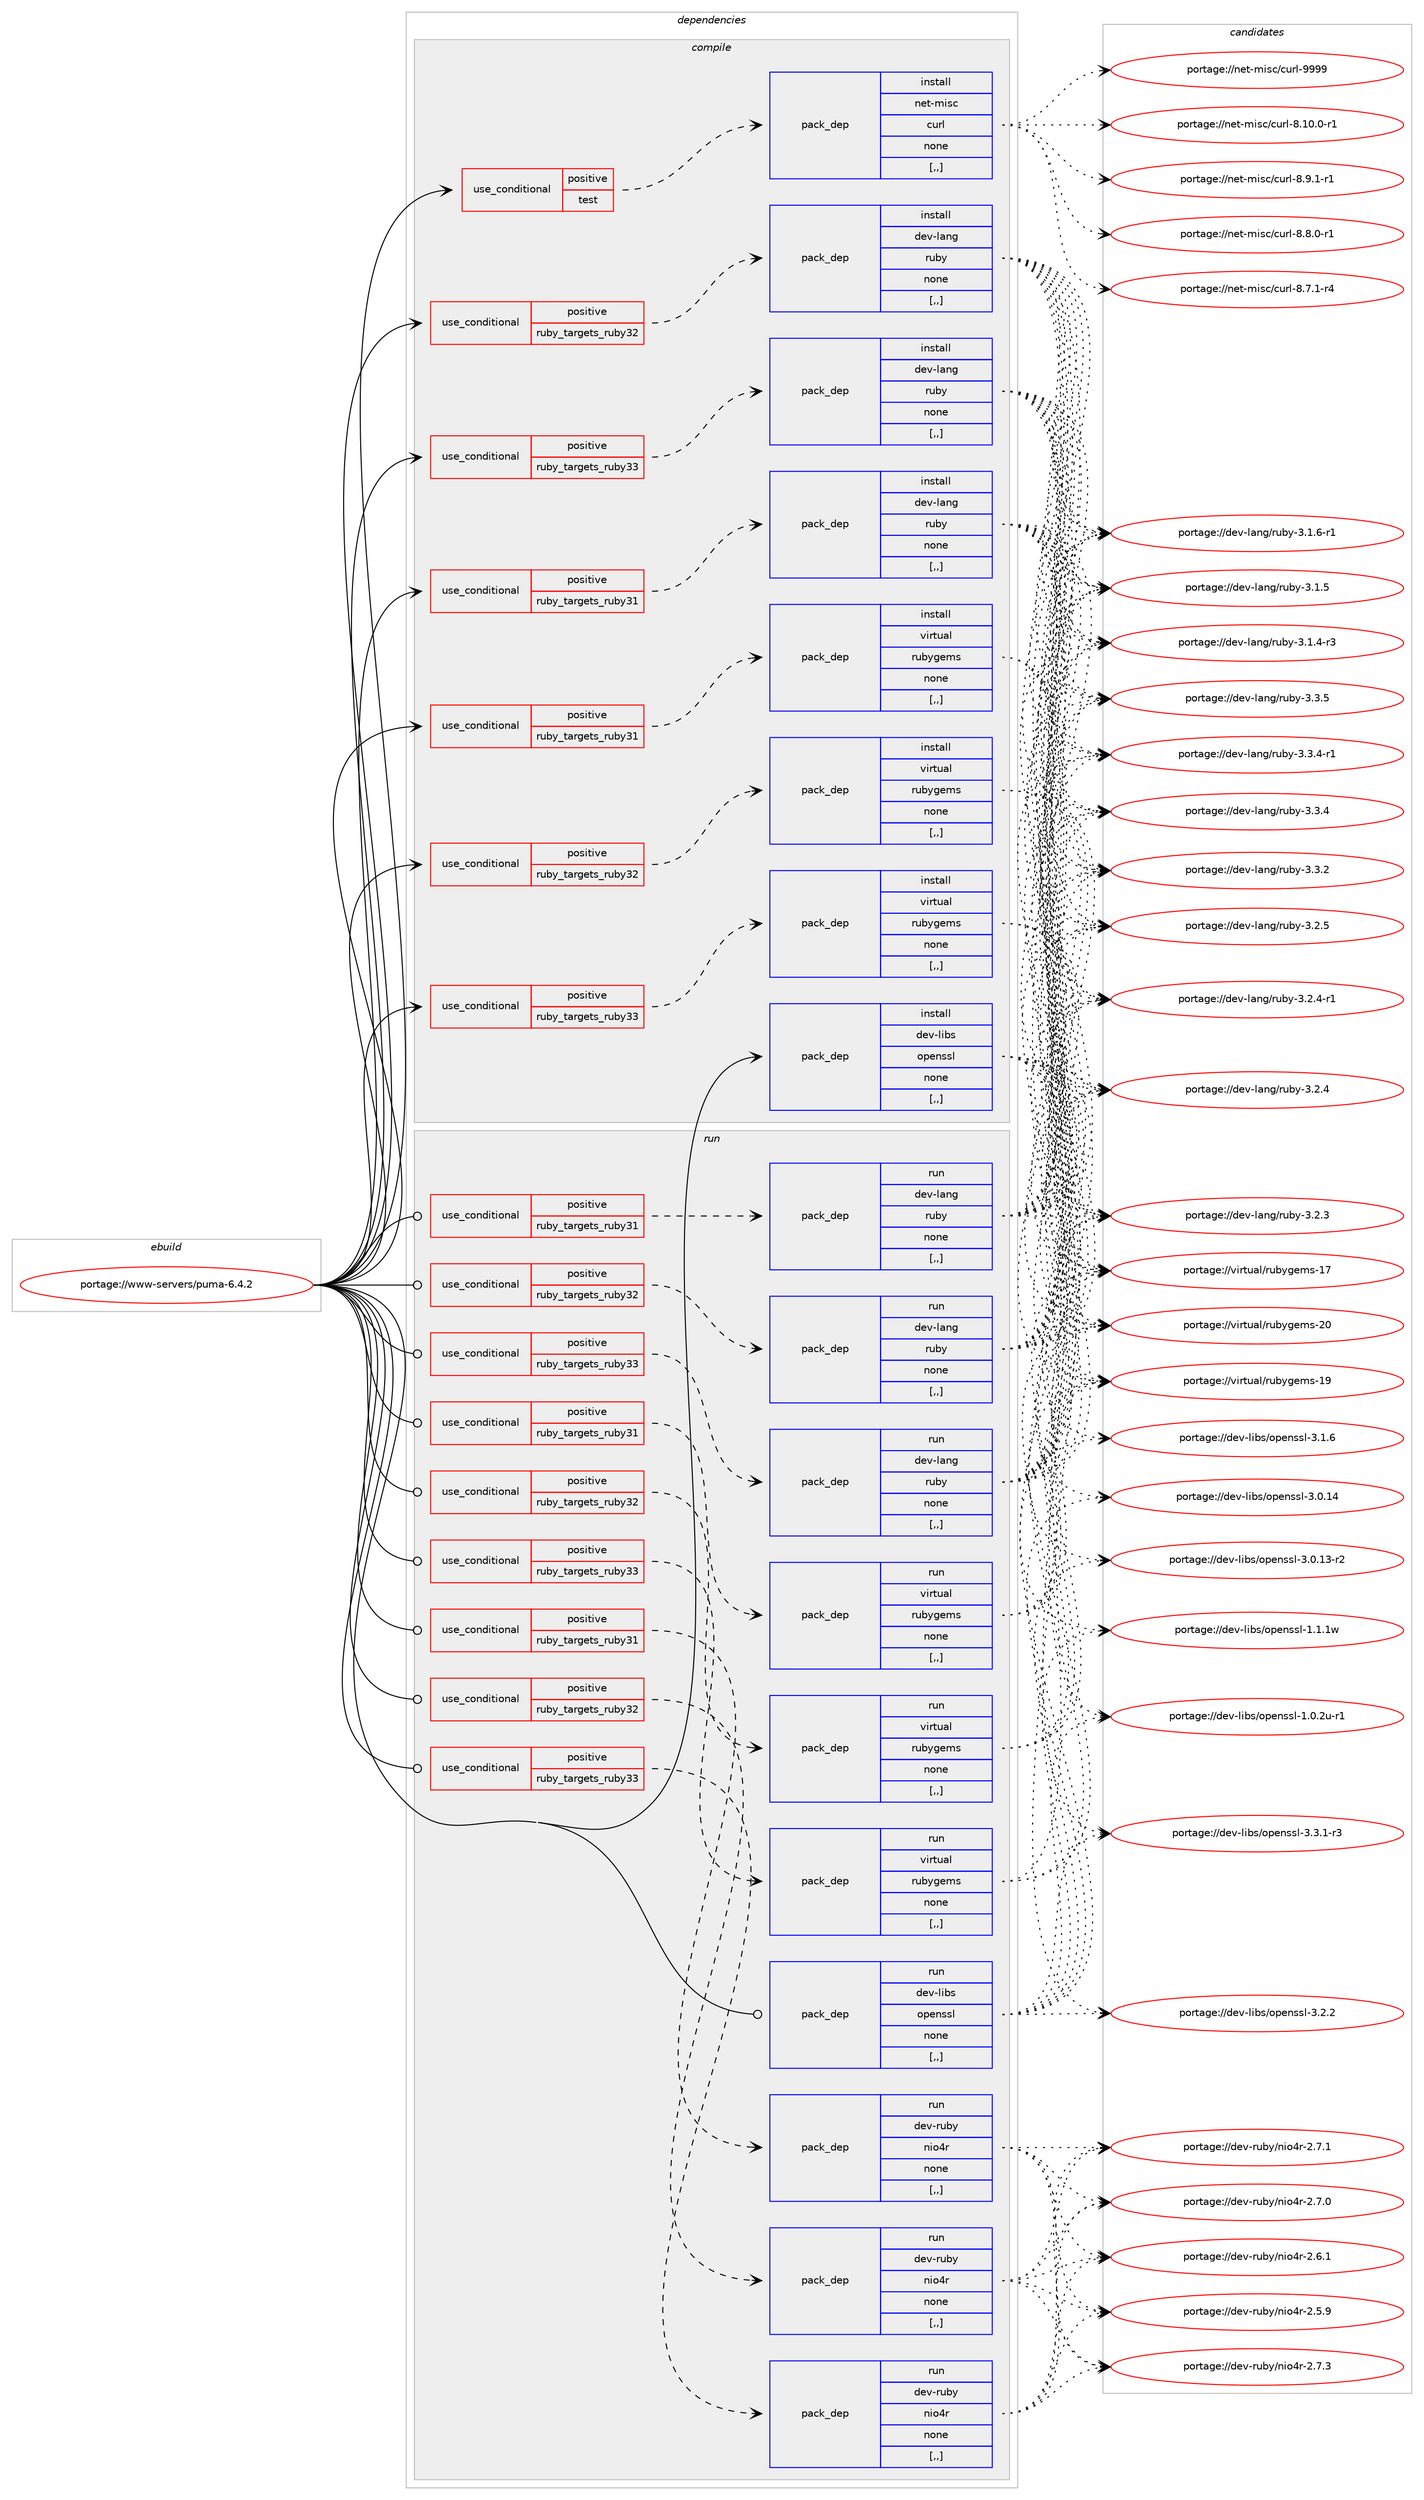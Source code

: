 digraph prolog {

# *************
# Graph options
# *************

newrank=true;
concentrate=true;
compound=true;
graph [rankdir=LR,fontname=Helvetica,fontsize=10,ranksep=1.5];#, ranksep=2.5, nodesep=0.2];
edge  [arrowhead=vee];
node  [fontname=Helvetica,fontsize=10];

# **********
# The ebuild
# **********

subgraph cluster_leftcol {
color=gray;
label=<<i>ebuild</i>>;
id [label="portage://www-servers/puma-6.4.2", color=red, width=4, href="../www-servers/puma-6.4.2.svg"];
}

# ****************
# The dependencies
# ****************

subgraph cluster_midcol {
color=gray;
label=<<i>dependencies</i>>;
subgraph cluster_compile {
fillcolor="#eeeeee";
style=filled;
label=<<i>compile</i>>;
subgraph cond255644 {
dependency966226 [label=<<TABLE BORDER="0" CELLBORDER="1" CELLSPACING="0" CELLPADDING="4"><TR><TD ROWSPAN="3" CELLPADDING="10">use_conditional</TD></TR><TR><TD>positive</TD></TR><TR><TD>ruby_targets_ruby31</TD></TR></TABLE>>, shape=none, color=red];
subgraph pack703463 {
dependency966227 [label=<<TABLE BORDER="0" CELLBORDER="1" CELLSPACING="0" CELLPADDING="4" WIDTH="220"><TR><TD ROWSPAN="6" CELLPADDING="30">pack_dep</TD></TR><TR><TD WIDTH="110">install</TD></TR><TR><TD>dev-lang</TD></TR><TR><TD>ruby</TD></TR><TR><TD>none</TD></TR><TR><TD>[,,]</TD></TR></TABLE>>, shape=none, color=blue];
}
dependency966226:e -> dependency966227:w [weight=20,style="dashed",arrowhead="vee"];
}
id:e -> dependency966226:w [weight=20,style="solid",arrowhead="vee"];
subgraph cond255645 {
dependency966228 [label=<<TABLE BORDER="0" CELLBORDER="1" CELLSPACING="0" CELLPADDING="4"><TR><TD ROWSPAN="3" CELLPADDING="10">use_conditional</TD></TR><TR><TD>positive</TD></TR><TR><TD>ruby_targets_ruby31</TD></TR></TABLE>>, shape=none, color=red];
subgraph pack703464 {
dependency966229 [label=<<TABLE BORDER="0" CELLBORDER="1" CELLSPACING="0" CELLPADDING="4" WIDTH="220"><TR><TD ROWSPAN="6" CELLPADDING="30">pack_dep</TD></TR><TR><TD WIDTH="110">install</TD></TR><TR><TD>virtual</TD></TR><TR><TD>rubygems</TD></TR><TR><TD>none</TD></TR><TR><TD>[,,]</TD></TR></TABLE>>, shape=none, color=blue];
}
dependency966228:e -> dependency966229:w [weight=20,style="dashed",arrowhead="vee"];
}
id:e -> dependency966228:w [weight=20,style="solid",arrowhead="vee"];
subgraph cond255646 {
dependency966230 [label=<<TABLE BORDER="0" CELLBORDER="1" CELLSPACING="0" CELLPADDING="4"><TR><TD ROWSPAN="3" CELLPADDING="10">use_conditional</TD></TR><TR><TD>positive</TD></TR><TR><TD>ruby_targets_ruby32</TD></TR></TABLE>>, shape=none, color=red];
subgraph pack703465 {
dependency966231 [label=<<TABLE BORDER="0" CELLBORDER="1" CELLSPACING="0" CELLPADDING="4" WIDTH="220"><TR><TD ROWSPAN="6" CELLPADDING="30">pack_dep</TD></TR><TR><TD WIDTH="110">install</TD></TR><TR><TD>dev-lang</TD></TR><TR><TD>ruby</TD></TR><TR><TD>none</TD></TR><TR><TD>[,,]</TD></TR></TABLE>>, shape=none, color=blue];
}
dependency966230:e -> dependency966231:w [weight=20,style="dashed",arrowhead="vee"];
}
id:e -> dependency966230:w [weight=20,style="solid",arrowhead="vee"];
subgraph cond255647 {
dependency966232 [label=<<TABLE BORDER="0" CELLBORDER="1" CELLSPACING="0" CELLPADDING="4"><TR><TD ROWSPAN="3" CELLPADDING="10">use_conditional</TD></TR><TR><TD>positive</TD></TR><TR><TD>ruby_targets_ruby32</TD></TR></TABLE>>, shape=none, color=red];
subgraph pack703466 {
dependency966233 [label=<<TABLE BORDER="0" CELLBORDER="1" CELLSPACING="0" CELLPADDING="4" WIDTH="220"><TR><TD ROWSPAN="6" CELLPADDING="30">pack_dep</TD></TR><TR><TD WIDTH="110">install</TD></TR><TR><TD>virtual</TD></TR><TR><TD>rubygems</TD></TR><TR><TD>none</TD></TR><TR><TD>[,,]</TD></TR></TABLE>>, shape=none, color=blue];
}
dependency966232:e -> dependency966233:w [weight=20,style="dashed",arrowhead="vee"];
}
id:e -> dependency966232:w [weight=20,style="solid",arrowhead="vee"];
subgraph cond255648 {
dependency966234 [label=<<TABLE BORDER="0" CELLBORDER="1" CELLSPACING="0" CELLPADDING="4"><TR><TD ROWSPAN="3" CELLPADDING="10">use_conditional</TD></TR><TR><TD>positive</TD></TR><TR><TD>ruby_targets_ruby33</TD></TR></TABLE>>, shape=none, color=red];
subgraph pack703467 {
dependency966235 [label=<<TABLE BORDER="0" CELLBORDER="1" CELLSPACING="0" CELLPADDING="4" WIDTH="220"><TR><TD ROWSPAN="6" CELLPADDING="30">pack_dep</TD></TR><TR><TD WIDTH="110">install</TD></TR><TR><TD>dev-lang</TD></TR><TR><TD>ruby</TD></TR><TR><TD>none</TD></TR><TR><TD>[,,]</TD></TR></TABLE>>, shape=none, color=blue];
}
dependency966234:e -> dependency966235:w [weight=20,style="dashed",arrowhead="vee"];
}
id:e -> dependency966234:w [weight=20,style="solid",arrowhead="vee"];
subgraph cond255649 {
dependency966236 [label=<<TABLE BORDER="0" CELLBORDER="1" CELLSPACING="0" CELLPADDING="4"><TR><TD ROWSPAN="3" CELLPADDING="10">use_conditional</TD></TR><TR><TD>positive</TD></TR><TR><TD>ruby_targets_ruby33</TD></TR></TABLE>>, shape=none, color=red];
subgraph pack703468 {
dependency966237 [label=<<TABLE BORDER="0" CELLBORDER="1" CELLSPACING="0" CELLPADDING="4" WIDTH="220"><TR><TD ROWSPAN="6" CELLPADDING="30">pack_dep</TD></TR><TR><TD WIDTH="110">install</TD></TR><TR><TD>virtual</TD></TR><TR><TD>rubygems</TD></TR><TR><TD>none</TD></TR><TR><TD>[,,]</TD></TR></TABLE>>, shape=none, color=blue];
}
dependency966236:e -> dependency966237:w [weight=20,style="dashed",arrowhead="vee"];
}
id:e -> dependency966236:w [weight=20,style="solid",arrowhead="vee"];
subgraph cond255650 {
dependency966238 [label=<<TABLE BORDER="0" CELLBORDER="1" CELLSPACING="0" CELLPADDING="4"><TR><TD ROWSPAN="3" CELLPADDING="10">use_conditional</TD></TR><TR><TD>positive</TD></TR><TR><TD>test</TD></TR></TABLE>>, shape=none, color=red];
subgraph pack703469 {
dependency966239 [label=<<TABLE BORDER="0" CELLBORDER="1" CELLSPACING="0" CELLPADDING="4" WIDTH="220"><TR><TD ROWSPAN="6" CELLPADDING="30">pack_dep</TD></TR><TR><TD WIDTH="110">install</TD></TR><TR><TD>net-misc</TD></TR><TR><TD>curl</TD></TR><TR><TD>none</TD></TR><TR><TD>[,,]</TD></TR></TABLE>>, shape=none, color=blue];
}
dependency966238:e -> dependency966239:w [weight=20,style="dashed",arrowhead="vee"];
}
id:e -> dependency966238:w [weight=20,style="solid",arrowhead="vee"];
subgraph pack703470 {
dependency966240 [label=<<TABLE BORDER="0" CELLBORDER="1" CELLSPACING="0" CELLPADDING="4" WIDTH="220"><TR><TD ROWSPAN="6" CELLPADDING="30">pack_dep</TD></TR><TR><TD WIDTH="110">install</TD></TR><TR><TD>dev-libs</TD></TR><TR><TD>openssl</TD></TR><TR><TD>none</TD></TR><TR><TD>[,,]</TD></TR></TABLE>>, shape=none, color=blue];
}
id:e -> dependency966240:w [weight=20,style="solid",arrowhead="vee"];
}
subgraph cluster_compileandrun {
fillcolor="#eeeeee";
style=filled;
label=<<i>compile and run</i>>;
}
subgraph cluster_run {
fillcolor="#eeeeee";
style=filled;
label=<<i>run</i>>;
subgraph cond255651 {
dependency966241 [label=<<TABLE BORDER="0" CELLBORDER="1" CELLSPACING="0" CELLPADDING="4"><TR><TD ROWSPAN="3" CELLPADDING="10">use_conditional</TD></TR><TR><TD>positive</TD></TR><TR><TD>ruby_targets_ruby31</TD></TR></TABLE>>, shape=none, color=red];
subgraph pack703471 {
dependency966242 [label=<<TABLE BORDER="0" CELLBORDER="1" CELLSPACING="0" CELLPADDING="4" WIDTH="220"><TR><TD ROWSPAN="6" CELLPADDING="30">pack_dep</TD></TR><TR><TD WIDTH="110">run</TD></TR><TR><TD>dev-lang</TD></TR><TR><TD>ruby</TD></TR><TR><TD>none</TD></TR><TR><TD>[,,]</TD></TR></TABLE>>, shape=none, color=blue];
}
dependency966241:e -> dependency966242:w [weight=20,style="dashed",arrowhead="vee"];
}
id:e -> dependency966241:w [weight=20,style="solid",arrowhead="odot"];
subgraph cond255652 {
dependency966243 [label=<<TABLE BORDER="0" CELLBORDER="1" CELLSPACING="0" CELLPADDING="4"><TR><TD ROWSPAN="3" CELLPADDING="10">use_conditional</TD></TR><TR><TD>positive</TD></TR><TR><TD>ruby_targets_ruby31</TD></TR></TABLE>>, shape=none, color=red];
subgraph pack703472 {
dependency966244 [label=<<TABLE BORDER="0" CELLBORDER="1" CELLSPACING="0" CELLPADDING="4" WIDTH="220"><TR><TD ROWSPAN="6" CELLPADDING="30">pack_dep</TD></TR><TR><TD WIDTH="110">run</TD></TR><TR><TD>dev-ruby</TD></TR><TR><TD>nio4r</TD></TR><TR><TD>none</TD></TR><TR><TD>[,,]</TD></TR></TABLE>>, shape=none, color=blue];
}
dependency966243:e -> dependency966244:w [weight=20,style="dashed",arrowhead="vee"];
}
id:e -> dependency966243:w [weight=20,style="solid",arrowhead="odot"];
subgraph cond255653 {
dependency966245 [label=<<TABLE BORDER="0" CELLBORDER="1" CELLSPACING="0" CELLPADDING="4"><TR><TD ROWSPAN="3" CELLPADDING="10">use_conditional</TD></TR><TR><TD>positive</TD></TR><TR><TD>ruby_targets_ruby31</TD></TR></TABLE>>, shape=none, color=red];
subgraph pack703473 {
dependency966246 [label=<<TABLE BORDER="0" CELLBORDER="1" CELLSPACING="0" CELLPADDING="4" WIDTH="220"><TR><TD ROWSPAN="6" CELLPADDING="30">pack_dep</TD></TR><TR><TD WIDTH="110">run</TD></TR><TR><TD>virtual</TD></TR><TR><TD>rubygems</TD></TR><TR><TD>none</TD></TR><TR><TD>[,,]</TD></TR></TABLE>>, shape=none, color=blue];
}
dependency966245:e -> dependency966246:w [weight=20,style="dashed",arrowhead="vee"];
}
id:e -> dependency966245:w [weight=20,style="solid",arrowhead="odot"];
subgraph cond255654 {
dependency966247 [label=<<TABLE BORDER="0" CELLBORDER="1" CELLSPACING="0" CELLPADDING="4"><TR><TD ROWSPAN="3" CELLPADDING="10">use_conditional</TD></TR><TR><TD>positive</TD></TR><TR><TD>ruby_targets_ruby32</TD></TR></TABLE>>, shape=none, color=red];
subgraph pack703474 {
dependency966248 [label=<<TABLE BORDER="0" CELLBORDER="1" CELLSPACING="0" CELLPADDING="4" WIDTH="220"><TR><TD ROWSPAN="6" CELLPADDING="30">pack_dep</TD></TR><TR><TD WIDTH="110">run</TD></TR><TR><TD>dev-lang</TD></TR><TR><TD>ruby</TD></TR><TR><TD>none</TD></TR><TR><TD>[,,]</TD></TR></TABLE>>, shape=none, color=blue];
}
dependency966247:e -> dependency966248:w [weight=20,style="dashed",arrowhead="vee"];
}
id:e -> dependency966247:w [weight=20,style="solid",arrowhead="odot"];
subgraph cond255655 {
dependency966249 [label=<<TABLE BORDER="0" CELLBORDER="1" CELLSPACING="0" CELLPADDING="4"><TR><TD ROWSPAN="3" CELLPADDING="10">use_conditional</TD></TR><TR><TD>positive</TD></TR><TR><TD>ruby_targets_ruby32</TD></TR></TABLE>>, shape=none, color=red];
subgraph pack703475 {
dependency966250 [label=<<TABLE BORDER="0" CELLBORDER="1" CELLSPACING="0" CELLPADDING="4" WIDTH="220"><TR><TD ROWSPAN="6" CELLPADDING="30">pack_dep</TD></TR><TR><TD WIDTH="110">run</TD></TR><TR><TD>dev-ruby</TD></TR><TR><TD>nio4r</TD></TR><TR><TD>none</TD></TR><TR><TD>[,,]</TD></TR></TABLE>>, shape=none, color=blue];
}
dependency966249:e -> dependency966250:w [weight=20,style="dashed",arrowhead="vee"];
}
id:e -> dependency966249:w [weight=20,style="solid",arrowhead="odot"];
subgraph cond255656 {
dependency966251 [label=<<TABLE BORDER="0" CELLBORDER="1" CELLSPACING="0" CELLPADDING="4"><TR><TD ROWSPAN="3" CELLPADDING="10">use_conditional</TD></TR><TR><TD>positive</TD></TR><TR><TD>ruby_targets_ruby32</TD></TR></TABLE>>, shape=none, color=red];
subgraph pack703476 {
dependency966252 [label=<<TABLE BORDER="0" CELLBORDER="1" CELLSPACING="0" CELLPADDING="4" WIDTH="220"><TR><TD ROWSPAN="6" CELLPADDING="30">pack_dep</TD></TR><TR><TD WIDTH="110">run</TD></TR><TR><TD>virtual</TD></TR><TR><TD>rubygems</TD></TR><TR><TD>none</TD></TR><TR><TD>[,,]</TD></TR></TABLE>>, shape=none, color=blue];
}
dependency966251:e -> dependency966252:w [weight=20,style="dashed",arrowhead="vee"];
}
id:e -> dependency966251:w [weight=20,style="solid",arrowhead="odot"];
subgraph cond255657 {
dependency966253 [label=<<TABLE BORDER="0" CELLBORDER="1" CELLSPACING="0" CELLPADDING="4"><TR><TD ROWSPAN="3" CELLPADDING="10">use_conditional</TD></TR><TR><TD>positive</TD></TR><TR><TD>ruby_targets_ruby33</TD></TR></TABLE>>, shape=none, color=red];
subgraph pack703477 {
dependency966254 [label=<<TABLE BORDER="0" CELLBORDER="1" CELLSPACING="0" CELLPADDING="4" WIDTH="220"><TR><TD ROWSPAN="6" CELLPADDING="30">pack_dep</TD></TR><TR><TD WIDTH="110">run</TD></TR><TR><TD>dev-lang</TD></TR><TR><TD>ruby</TD></TR><TR><TD>none</TD></TR><TR><TD>[,,]</TD></TR></TABLE>>, shape=none, color=blue];
}
dependency966253:e -> dependency966254:w [weight=20,style="dashed",arrowhead="vee"];
}
id:e -> dependency966253:w [weight=20,style="solid",arrowhead="odot"];
subgraph cond255658 {
dependency966255 [label=<<TABLE BORDER="0" CELLBORDER="1" CELLSPACING="0" CELLPADDING="4"><TR><TD ROWSPAN="3" CELLPADDING="10">use_conditional</TD></TR><TR><TD>positive</TD></TR><TR><TD>ruby_targets_ruby33</TD></TR></TABLE>>, shape=none, color=red];
subgraph pack703478 {
dependency966256 [label=<<TABLE BORDER="0" CELLBORDER="1" CELLSPACING="0" CELLPADDING="4" WIDTH="220"><TR><TD ROWSPAN="6" CELLPADDING="30">pack_dep</TD></TR><TR><TD WIDTH="110">run</TD></TR><TR><TD>dev-ruby</TD></TR><TR><TD>nio4r</TD></TR><TR><TD>none</TD></TR><TR><TD>[,,]</TD></TR></TABLE>>, shape=none, color=blue];
}
dependency966255:e -> dependency966256:w [weight=20,style="dashed",arrowhead="vee"];
}
id:e -> dependency966255:w [weight=20,style="solid",arrowhead="odot"];
subgraph cond255659 {
dependency966257 [label=<<TABLE BORDER="0" CELLBORDER="1" CELLSPACING="0" CELLPADDING="4"><TR><TD ROWSPAN="3" CELLPADDING="10">use_conditional</TD></TR><TR><TD>positive</TD></TR><TR><TD>ruby_targets_ruby33</TD></TR></TABLE>>, shape=none, color=red];
subgraph pack703479 {
dependency966258 [label=<<TABLE BORDER="0" CELLBORDER="1" CELLSPACING="0" CELLPADDING="4" WIDTH="220"><TR><TD ROWSPAN="6" CELLPADDING="30">pack_dep</TD></TR><TR><TD WIDTH="110">run</TD></TR><TR><TD>virtual</TD></TR><TR><TD>rubygems</TD></TR><TR><TD>none</TD></TR><TR><TD>[,,]</TD></TR></TABLE>>, shape=none, color=blue];
}
dependency966257:e -> dependency966258:w [weight=20,style="dashed",arrowhead="vee"];
}
id:e -> dependency966257:w [weight=20,style="solid",arrowhead="odot"];
subgraph pack703480 {
dependency966259 [label=<<TABLE BORDER="0" CELLBORDER="1" CELLSPACING="0" CELLPADDING="4" WIDTH="220"><TR><TD ROWSPAN="6" CELLPADDING="30">pack_dep</TD></TR><TR><TD WIDTH="110">run</TD></TR><TR><TD>dev-libs</TD></TR><TR><TD>openssl</TD></TR><TR><TD>none</TD></TR><TR><TD>[,,]</TD></TR></TABLE>>, shape=none, color=blue];
}
id:e -> dependency966259:w [weight=20,style="solid",arrowhead="odot"];
}
}

# **************
# The candidates
# **************

subgraph cluster_choices {
rank=same;
color=gray;
label=<<i>candidates</i>>;

subgraph choice703463 {
color=black;
nodesep=1;
choice10010111845108971101034711411798121455146514653 [label="portage://dev-lang/ruby-3.3.5", color=red, width=4,href="../dev-lang/ruby-3.3.5.svg"];
choice100101118451089711010347114117981214551465146524511449 [label="portage://dev-lang/ruby-3.3.4-r1", color=red, width=4,href="../dev-lang/ruby-3.3.4-r1.svg"];
choice10010111845108971101034711411798121455146514652 [label="portage://dev-lang/ruby-3.3.4", color=red, width=4,href="../dev-lang/ruby-3.3.4.svg"];
choice10010111845108971101034711411798121455146514650 [label="portage://dev-lang/ruby-3.3.2", color=red, width=4,href="../dev-lang/ruby-3.3.2.svg"];
choice10010111845108971101034711411798121455146504653 [label="portage://dev-lang/ruby-3.2.5", color=red, width=4,href="../dev-lang/ruby-3.2.5.svg"];
choice100101118451089711010347114117981214551465046524511449 [label="portage://dev-lang/ruby-3.2.4-r1", color=red, width=4,href="../dev-lang/ruby-3.2.4-r1.svg"];
choice10010111845108971101034711411798121455146504652 [label="portage://dev-lang/ruby-3.2.4", color=red, width=4,href="../dev-lang/ruby-3.2.4.svg"];
choice10010111845108971101034711411798121455146504651 [label="portage://dev-lang/ruby-3.2.3", color=red, width=4,href="../dev-lang/ruby-3.2.3.svg"];
choice100101118451089711010347114117981214551464946544511449 [label="portage://dev-lang/ruby-3.1.6-r1", color=red, width=4,href="../dev-lang/ruby-3.1.6-r1.svg"];
choice10010111845108971101034711411798121455146494653 [label="portage://dev-lang/ruby-3.1.5", color=red, width=4,href="../dev-lang/ruby-3.1.5.svg"];
choice100101118451089711010347114117981214551464946524511451 [label="portage://dev-lang/ruby-3.1.4-r3", color=red, width=4,href="../dev-lang/ruby-3.1.4-r3.svg"];
dependency966227:e -> choice10010111845108971101034711411798121455146514653:w [style=dotted,weight="100"];
dependency966227:e -> choice100101118451089711010347114117981214551465146524511449:w [style=dotted,weight="100"];
dependency966227:e -> choice10010111845108971101034711411798121455146514652:w [style=dotted,weight="100"];
dependency966227:e -> choice10010111845108971101034711411798121455146514650:w [style=dotted,weight="100"];
dependency966227:e -> choice10010111845108971101034711411798121455146504653:w [style=dotted,weight="100"];
dependency966227:e -> choice100101118451089711010347114117981214551465046524511449:w [style=dotted,weight="100"];
dependency966227:e -> choice10010111845108971101034711411798121455146504652:w [style=dotted,weight="100"];
dependency966227:e -> choice10010111845108971101034711411798121455146504651:w [style=dotted,weight="100"];
dependency966227:e -> choice100101118451089711010347114117981214551464946544511449:w [style=dotted,weight="100"];
dependency966227:e -> choice10010111845108971101034711411798121455146494653:w [style=dotted,weight="100"];
dependency966227:e -> choice100101118451089711010347114117981214551464946524511451:w [style=dotted,weight="100"];
}
subgraph choice703464 {
color=black;
nodesep=1;
choice118105114116117971084711411798121103101109115455048 [label="portage://virtual/rubygems-20", color=red, width=4,href="../virtual/rubygems-20.svg"];
choice118105114116117971084711411798121103101109115454957 [label="portage://virtual/rubygems-19", color=red, width=4,href="../virtual/rubygems-19.svg"];
choice118105114116117971084711411798121103101109115454955 [label="portage://virtual/rubygems-17", color=red, width=4,href="../virtual/rubygems-17.svg"];
dependency966229:e -> choice118105114116117971084711411798121103101109115455048:w [style=dotted,weight="100"];
dependency966229:e -> choice118105114116117971084711411798121103101109115454957:w [style=dotted,weight="100"];
dependency966229:e -> choice118105114116117971084711411798121103101109115454955:w [style=dotted,weight="100"];
}
subgraph choice703465 {
color=black;
nodesep=1;
choice10010111845108971101034711411798121455146514653 [label="portage://dev-lang/ruby-3.3.5", color=red, width=4,href="../dev-lang/ruby-3.3.5.svg"];
choice100101118451089711010347114117981214551465146524511449 [label="portage://dev-lang/ruby-3.3.4-r1", color=red, width=4,href="../dev-lang/ruby-3.3.4-r1.svg"];
choice10010111845108971101034711411798121455146514652 [label="portage://dev-lang/ruby-3.3.4", color=red, width=4,href="../dev-lang/ruby-3.3.4.svg"];
choice10010111845108971101034711411798121455146514650 [label="portage://dev-lang/ruby-3.3.2", color=red, width=4,href="../dev-lang/ruby-3.3.2.svg"];
choice10010111845108971101034711411798121455146504653 [label="portage://dev-lang/ruby-3.2.5", color=red, width=4,href="../dev-lang/ruby-3.2.5.svg"];
choice100101118451089711010347114117981214551465046524511449 [label="portage://dev-lang/ruby-3.2.4-r1", color=red, width=4,href="../dev-lang/ruby-3.2.4-r1.svg"];
choice10010111845108971101034711411798121455146504652 [label="portage://dev-lang/ruby-3.2.4", color=red, width=4,href="../dev-lang/ruby-3.2.4.svg"];
choice10010111845108971101034711411798121455146504651 [label="portage://dev-lang/ruby-3.2.3", color=red, width=4,href="../dev-lang/ruby-3.2.3.svg"];
choice100101118451089711010347114117981214551464946544511449 [label="portage://dev-lang/ruby-3.1.6-r1", color=red, width=4,href="../dev-lang/ruby-3.1.6-r1.svg"];
choice10010111845108971101034711411798121455146494653 [label="portage://dev-lang/ruby-3.1.5", color=red, width=4,href="../dev-lang/ruby-3.1.5.svg"];
choice100101118451089711010347114117981214551464946524511451 [label="portage://dev-lang/ruby-3.1.4-r3", color=red, width=4,href="../dev-lang/ruby-3.1.4-r3.svg"];
dependency966231:e -> choice10010111845108971101034711411798121455146514653:w [style=dotted,weight="100"];
dependency966231:e -> choice100101118451089711010347114117981214551465146524511449:w [style=dotted,weight="100"];
dependency966231:e -> choice10010111845108971101034711411798121455146514652:w [style=dotted,weight="100"];
dependency966231:e -> choice10010111845108971101034711411798121455146514650:w [style=dotted,weight="100"];
dependency966231:e -> choice10010111845108971101034711411798121455146504653:w [style=dotted,weight="100"];
dependency966231:e -> choice100101118451089711010347114117981214551465046524511449:w [style=dotted,weight="100"];
dependency966231:e -> choice10010111845108971101034711411798121455146504652:w [style=dotted,weight="100"];
dependency966231:e -> choice10010111845108971101034711411798121455146504651:w [style=dotted,weight="100"];
dependency966231:e -> choice100101118451089711010347114117981214551464946544511449:w [style=dotted,weight="100"];
dependency966231:e -> choice10010111845108971101034711411798121455146494653:w [style=dotted,weight="100"];
dependency966231:e -> choice100101118451089711010347114117981214551464946524511451:w [style=dotted,weight="100"];
}
subgraph choice703466 {
color=black;
nodesep=1;
choice118105114116117971084711411798121103101109115455048 [label="portage://virtual/rubygems-20", color=red, width=4,href="../virtual/rubygems-20.svg"];
choice118105114116117971084711411798121103101109115454957 [label="portage://virtual/rubygems-19", color=red, width=4,href="../virtual/rubygems-19.svg"];
choice118105114116117971084711411798121103101109115454955 [label="portage://virtual/rubygems-17", color=red, width=4,href="../virtual/rubygems-17.svg"];
dependency966233:e -> choice118105114116117971084711411798121103101109115455048:w [style=dotted,weight="100"];
dependency966233:e -> choice118105114116117971084711411798121103101109115454957:w [style=dotted,weight="100"];
dependency966233:e -> choice118105114116117971084711411798121103101109115454955:w [style=dotted,weight="100"];
}
subgraph choice703467 {
color=black;
nodesep=1;
choice10010111845108971101034711411798121455146514653 [label="portage://dev-lang/ruby-3.3.5", color=red, width=4,href="../dev-lang/ruby-3.3.5.svg"];
choice100101118451089711010347114117981214551465146524511449 [label="portage://dev-lang/ruby-3.3.4-r1", color=red, width=4,href="../dev-lang/ruby-3.3.4-r1.svg"];
choice10010111845108971101034711411798121455146514652 [label="portage://dev-lang/ruby-3.3.4", color=red, width=4,href="../dev-lang/ruby-3.3.4.svg"];
choice10010111845108971101034711411798121455146514650 [label="portage://dev-lang/ruby-3.3.2", color=red, width=4,href="../dev-lang/ruby-3.3.2.svg"];
choice10010111845108971101034711411798121455146504653 [label="portage://dev-lang/ruby-3.2.5", color=red, width=4,href="../dev-lang/ruby-3.2.5.svg"];
choice100101118451089711010347114117981214551465046524511449 [label="portage://dev-lang/ruby-3.2.4-r1", color=red, width=4,href="../dev-lang/ruby-3.2.4-r1.svg"];
choice10010111845108971101034711411798121455146504652 [label="portage://dev-lang/ruby-3.2.4", color=red, width=4,href="../dev-lang/ruby-3.2.4.svg"];
choice10010111845108971101034711411798121455146504651 [label="portage://dev-lang/ruby-3.2.3", color=red, width=4,href="../dev-lang/ruby-3.2.3.svg"];
choice100101118451089711010347114117981214551464946544511449 [label="portage://dev-lang/ruby-3.1.6-r1", color=red, width=4,href="../dev-lang/ruby-3.1.6-r1.svg"];
choice10010111845108971101034711411798121455146494653 [label="portage://dev-lang/ruby-3.1.5", color=red, width=4,href="../dev-lang/ruby-3.1.5.svg"];
choice100101118451089711010347114117981214551464946524511451 [label="portage://dev-lang/ruby-3.1.4-r3", color=red, width=4,href="../dev-lang/ruby-3.1.4-r3.svg"];
dependency966235:e -> choice10010111845108971101034711411798121455146514653:w [style=dotted,weight="100"];
dependency966235:e -> choice100101118451089711010347114117981214551465146524511449:w [style=dotted,weight="100"];
dependency966235:e -> choice10010111845108971101034711411798121455146514652:w [style=dotted,weight="100"];
dependency966235:e -> choice10010111845108971101034711411798121455146514650:w [style=dotted,weight="100"];
dependency966235:e -> choice10010111845108971101034711411798121455146504653:w [style=dotted,weight="100"];
dependency966235:e -> choice100101118451089711010347114117981214551465046524511449:w [style=dotted,weight="100"];
dependency966235:e -> choice10010111845108971101034711411798121455146504652:w [style=dotted,weight="100"];
dependency966235:e -> choice10010111845108971101034711411798121455146504651:w [style=dotted,weight="100"];
dependency966235:e -> choice100101118451089711010347114117981214551464946544511449:w [style=dotted,weight="100"];
dependency966235:e -> choice10010111845108971101034711411798121455146494653:w [style=dotted,weight="100"];
dependency966235:e -> choice100101118451089711010347114117981214551464946524511451:w [style=dotted,weight="100"];
}
subgraph choice703468 {
color=black;
nodesep=1;
choice118105114116117971084711411798121103101109115455048 [label="portage://virtual/rubygems-20", color=red, width=4,href="../virtual/rubygems-20.svg"];
choice118105114116117971084711411798121103101109115454957 [label="portage://virtual/rubygems-19", color=red, width=4,href="../virtual/rubygems-19.svg"];
choice118105114116117971084711411798121103101109115454955 [label="portage://virtual/rubygems-17", color=red, width=4,href="../virtual/rubygems-17.svg"];
dependency966237:e -> choice118105114116117971084711411798121103101109115455048:w [style=dotted,weight="100"];
dependency966237:e -> choice118105114116117971084711411798121103101109115454957:w [style=dotted,weight="100"];
dependency966237:e -> choice118105114116117971084711411798121103101109115454955:w [style=dotted,weight="100"];
}
subgraph choice703469 {
color=black;
nodesep=1;
choice110101116451091051159947991171141084557575757 [label="portage://net-misc/curl-9999", color=red, width=4,href="../net-misc/curl-9999.svg"];
choice11010111645109105115994799117114108455646494846484511449 [label="portage://net-misc/curl-8.10.0-r1", color=red, width=4,href="../net-misc/curl-8.10.0-r1.svg"];
choice110101116451091051159947991171141084556465746494511449 [label="portage://net-misc/curl-8.9.1-r1", color=red, width=4,href="../net-misc/curl-8.9.1-r1.svg"];
choice110101116451091051159947991171141084556465646484511449 [label="portage://net-misc/curl-8.8.0-r1", color=red, width=4,href="../net-misc/curl-8.8.0-r1.svg"];
choice110101116451091051159947991171141084556465546494511452 [label="portage://net-misc/curl-8.7.1-r4", color=red, width=4,href="../net-misc/curl-8.7.1-r4.svg"];
dependency966239:e -> choice110101116451091051159947991171141084557575757:w [style=dotted,weight="100"];
dependency966239:e -> choice11010111645109105115994799117114108455646494846484511449:w [style=dotted,weight="100"];
dependency966239:e -> choice110101116451091051159947991171141084556465746494511449:w [style=dotted,weight="100"];
dependency966239:e -> choice110101116451091051159947991171141084556465646484511449:w [style=dotted,weight="100"];
dependency966239:e -> choice110101116451091051159947991171141084556465546494511452:w [style=dotted,weight="100"];
}
subgraph choice703470 {
color=black;
nodesep=1;
choice1001011184510810598115471111121011101151151084551465146494511451 [label="portage://dev-libs/openssl-3.3.1-r3", color=red, width=4,href="../dev-libs/openssl-3.3.1-r3.svg"];
choice100101118451081059811547111112101110115115108455146504650 [label="portage://dev-libs/openssl-3.2.2", color=red, width=4,href="../dev-libs/openssl-3.2.2.svg"];
choice100101118451081059811547111112101110115115108455146494654 [label="portage://dev-libs/openssl-3.1.6", color=red, width=4,href="../dev-libs/openssl-3.1.6.svg"];
choice10010111845108105981154711111210111011511510845514648464952 [label="portage://dev-libs/openssl-3.0.14", color=red, width=4,href="../dev-libs/openssl-3.0.14.svg"];
choice100101118451081059811547111112101110115115108455146484649514511450 [label="portage://dev-libs/openssl-3.0.13-r2", color=red, width=4,href="../dev-libs/openssl-3.0.13-r2.svg"];
choice100101118451081059811547111112101110115115108454946494649119 [label="portage://dev-libs/openssl-1.1.1w", color=red, width=4,href="../dev-libs/openssl-1.1.1w.svg"];
choice1001011184510810598115471111121011101151151084549464846501174511449 [label="portage://dev-libs/openssl-1.0.2u-r1", color=red, width=4,href="../dev-libs/openssl-1.0.2u-r1.svg"];
dependency966240:e -> choice1001011184510810598115471111121011101151151084551465146494511451:w [style=dotted,weight="100"];
dependency966240:e -> choice100101118451081059811547111112101110115115108455146504650:w [style=dotted,weight="100"];
dependency966240:e -> choice100101118451081059811547111112101110115115108455146494654:w [style=dotted,weight="100"];
dependency966240:e -> choice10010111845108105981154711111210111011511510845514648464952:w [style=dotted,weight="100"];
dependency966240:e -> choice100101118451081059811547111112101110115115108455146484649514511450:w [style=dotted,weight="100"];
dependency966240:e -> choice100101118451081059811547111112101110115115108454946494649119:w [style=dotted,weight="100"];
dependency966240:e -> choice1001011184510810598115471111121011101151151084549464846501174511449:w [style=dotted,weight="100"];
}
subgraph choice703471 {
color=black;
nodesep=1;
choice10010111845108971101034711411798121455146514653 [label="portage://dev-lang/ruby-3.3.5", color=red, width=4,href="../dev-lang/ruby-3.3.5.svg"];
choice100101118451089711010347114117981214551465146524511449 [label="portage://dev-lang/ruby-3.3.4-r1", color=red, width=4,href="../dev-lang/ruby-3.3.4-r1.svg"];
choice10010111845108971101034711411798121455146514652 [label="portage://dev-lang/ruby-3.3.4", color=red, width=4,href="../dev-lang/ruby-3.3.4.svg"];
choice10010111845108971101034711411798121455146514650 [label="portage://dev-lang/ruby-3.3.2", color=red, width=4,href="../dev-lang/ruby-3.3.2.svg"];
choice10010111845108971101034711411798121455146504653 [label="portage://dev-lang/ruby-3.2.5", color=red, width=4,href="../dev-lang/ruby-3.2.5.svg"];
choice100101118451089711010347114117981214551465046524511449 [label="portage://dev-lang/ruby-3.2.4-r1", color=red, width=4,href="../dev-lang/ruby-3.2.4-r1.svg"];
choice10010111845108971101034711411798121455146504652 [label="portage://dev-lang/ruby-3.2.4", color=red, width=4,href="../dev-lang/ruby-3.2.4.svg"];
choice10010111845108971101034711411798121455146504651 [label="portage://dev-lang/ruby-3.2.3", color=red, width=4,href="../dev-lang/ruby-3.2.3.svg"];
choice100101118451089711010347114117981214551464946544511449 [label="portage://dev-lang/ruby-3.1.6-r1", color=red, width=4,href="../dev-lang/ruby-3.1.6-r1.svg"];
choice10010111845108971101034711411798121455146494653 [label="portage://dev-lang/ruby-3.1.5", color=red, width=4,href="../dev-lang/ruby-3.1.5.svg"];
choice100101118451089711010347114117981214551464946524511451 [label="portage://dev-lang/ruby-3.1.4-r3", color=red, width=4,href="../dev-lang/ruby-3.1.4-r3.svg"];
dependency966242:e -> choice10010111845108971101034711411798121455146514653:w [style=dotted,weight="100"];
dependency966242:e -> choice100101118451089711010347114117981214551465146524511449:w [style=dotted,weight="100"];
dependency966242:e -> choice10010111845108971101034711411798121455146514652:w [style=dotted,weight="100"];
dependency966242:e -> choice10010111845108971101034711411798121455146514650:w [style=dotted,weight="100"];
dependency966242:e -> choice10010111845108971101034711411798121455146504653:w [style=dotted,weight="100"];
dependency966242:e -> choice100101118451089711010347114117981214551465046524511449:w [style=dotted,weight="100"];
dependency966242:e -> choice10010111845108971101034711411798121455146504652:w [style=dotted,weight="100"];
dependency966242:e -> choice10010111845108971101034711411798121455146504651:w [style=dotted,weight="100"];
dependency966242:e -> choice100101118451089711010347114117981214551464946544511449:w [style=dotted,weight="100"];
dependency966242:e -> choice10010111845108971101034711411798121455146494653:w [style=dotted,weight="100"];
dependency966242:e -> choice100101118451089711010347114117981214551464946524511451:w [style=dotted,weight="100"];
}
subgraph choice703472 {
color=black;
nodesep=1;
choice10010111845114117981214711010511152114455046554651 [label="portage://dev-ruby/nio4r-2.7.3", color=red, width=4,href="../dev-ruby/nio4r-2.7.3.svg"];
choice10010111845114117981214711010511152114455046554649 [label="portage://dev-ruby/nio4r-2.7.1", color=red, width=4,href="../dev-ruby/nio4r-2.7.1.svg"];
choice10010111845114117981214711010511152114455046554648 [label="portage://dev-ruby/nio4r-2.7.0", color=red, width=4,href="../dev-ruby/nio4r-2.7.0.svg"];
choice10010111845114117981214711010511152114455046544649 [label="portage://dev-ruby/nio4r-2.6.1", color=red, width=4,href="../dev-ruby/nio4r-2.6.1.svg"];
choice10010111845114117981214711010511152114455046534657 [label="portage://dev-ruby/nio4r-2.5.9", color=red, width=4,href="../dev-ruby/nio4r-2.5.9.svg"];
dependency966244:e -> choice10010111845114117981214711010511152114455046554651:w [style=dotted,weight="100"];
dependency966244:e -> choice10010111845114117981214711010511152114455046554649:w [style=dotted,weight="100"];
dependency966244:e -> choice10010111845114117981214711010511152114455046554648:w [style=dotted,weight="100"];
dependency966244:e -> choice10010111845114117981214711010511152114455046544649:w [style=dotted,weight="100"];
dependency966244:e -> choice10010111845114117981214711010511152114455046534657:w [style=dotted,weight="100"];
}
subgraph choice703473 {
color=black;
nodesep=1;
choice118105114116117971084711411798121103101109115455048 [label="portage://virtual/rubygems-20", color=red, width=4,href="../virtual/rubygems-20.svg"];
choice118105114116117971084711411798121103101109115454957 [label="portage://virtual/rubygems-19", color=red, width=4,href="../virtual/rubygems-19.svg"];
choice118105114116117971084711411798121103101109115454955 [label="portage://virtual/rubygems-17", color=red, width=4,href="../virtual/rubygems-17.svg"];
dependency966246:e -> choice118105114116117971084711411798121103101109115455048:w [style=dotted,weight="100"];
dependency966246:e -> choice118105114116117971084711411798121103101109115454957:w [style=dotted,weight="100"];
dependency966246:e -> choice118105114116117971084711411798121103101109115454955:w [style=dotted,weight="100"];
}
subgraph choice703474 {
color=black;
nodesep=1;
choice10010111845108971101034711411798121455146514653 [label="portage://dev-lang/ruby-3.3.5", color=red, width=4,href="../dev-lang/ruby-3.3.5.svg"];
choice100101118451089711010347114117981214551465146524511449 [label="portage://dev-lang/ruby-3.3.4-r1", color=red, width=4,href="../dev-lang/ruby-3.3.4-r1.svg"];
choice10010111845108971101034711411798121455146514652 [label="portage://dev-lang/ruby-3.3.4", color=red, width=4,href="../dev-lang/ruby-3.3.4.svg"];
choice10010111845108971101034711411798121455146514650 [label="portage://dev-lang/ruby-3.3.2", color=red, width=4,href="../dev-lang/ruby-3.3.2.svg"];
choice10010111845108971101034711411798121455146504653 [label="portage://dev-lang/ruby-3.2.5", color=red, width=4,href="../dev-lang/ruby-3.2.5.svg"];
choice100101118451089711010347114117981214551465046524511449 [label="portage://dev-lang/ruby-3.2.4-r1", color=red, width=4,href="../dev-lang/ruby-3.2.4-r1.svg"];
choice10010111845108971101034711411798121455146504652 [label="portage://dev-lang/ruby-3.2.4", color=red, width=4,href="../dev-lang/ruby-3.2.4.svg"];
choice10010111845108971101034711411798121455146504651 [label="portage://dev-lang/ruby-3.2.3", color=red, width=4,href="../dev-lang/ruby-3.2.3.svg"];
choice100101118451089711010347114117981214551464946544511449 [label="portage://dev-lang/ruby-3.1.6-r1", color=red, width=4,href="../dev-lang/ruby-3.1.6-r1.svg"];
choice10010111845108971101034711411798121455146494653 [label="portage://dev-lang/ruby-3.1.5", color=red, width=4,href="../dev-lang/ruby-3.1.5.svg"];
choice100101118451089711010347114117981214551464946524511451 [label="portage://dev-lang/ruby-3.1.4-r3", color=red, width=4,href="../dev-lang/ruby-3.1.4-r3.svg"];
dependency966248:e -> choice10010111845108971101034711411798121455146514653:w [style=dotted,weight="100"];
dependency966248:e -> choice100101118451089711010347114117981214551465146524511449:w [style=dotted,weight="100"];
dependency966248:e -> choice10010111845108971101034711411798121455146514652:w [style=dotted,weight="100"];
dependency966248:e -> choice10010111845108971101034711411798121455146514650:w [style=dotted,weight="100"];
dependency966248:e -> choice10010111845108971101034711411798121455146504653:w [style=dotted,weight="100"];
dependency966248:e -> choice100101118451089711010347114117981214551465046524511449:w [style=dotted,weight="100"];
dependency966248:e -> choice10010111845108971101034711411798121455146504652:w [style=dotted,weight="100"];
dependency966248:e -> choice10010111845108971101034711411798121455146504651:w [style=dotted,weight="100"];
dependency966248:e -> choice100101118451089711010347114117981214551464946544511449:w [style=dotted,weight="100"];
dependency966248:e -> choice10010111845108971101034711411798121455146494653:w [style=dotted,weight="100"];
dependency966248:e -> choice100101118451089711010347114117981214551464946524511451:w [style=dotted,weight="100"];
}
subgraph choice703475 {
color=black;
nodesep=1;
choice10010111845114117981214711010511152114455046554651 [label="portage://dev-ruby/nio4r-2.7.3", color=red, width=4,href="../dev-ruby/nio4r-2.7.3.svg"];
choice10010111845114117981214711010511152114455046554649 [label="portage://dev-ruby/nio4r-2.7.1", color=red, width=4,href="../dev-ruby/nio4r-2.7.1.svg"];
choice10010111845114117981214711010511152114455046554648 [label="portage://dev-ruby/nio4r-2.7.0", color=red, width=4,href="../dev-ruby/nio4r-2.7.0.svg"];
choice10010111845114117981214711010511152114455046544649 [label="portage://dev-ruby/nio4r-2.6.1", color=red, width=4,href="../dev-ruby/nio4r-2.6.1.svg"];
choice10010111845114117981214711010511152114455046534657 [label="portage://dev-ruby/nio4r-2.5.9", color=red, width=4,href="../dev-ruby/nio4r-2.5.9.svg"];
dependency966250:e -> choice10010111845114117981214711010511152114455046554651:w [style=dotted,weight="100"];
dependency966250:e -> choice10010111845114117981214711010511152114455046554649:w [style=dotted,weight="100"];
dependency966250:e -> choice10010111845114117981214711010511152114455046554648:w [style=dotted,weight="100"];
dependency966250:e -> choice10010111845114117981214711010511152114455046544649:w [style=dotted,weight="100"];
dependency966250:e -> choice10010111845114117981214711010511152114455046534657:w [style=dotted,weight="100"];
}
subgraph choice703476 {
color=black;
nodesep=1;
choice118105114116117971084711411798121103101109115455048 [label="portage://virtual/rubygems-20", color=red, width=4,href="../virtual/rubygems-20.svg"];
choice118105114116117971084711411798121103101109115454957 [label="portage://virtual/rubygems-19", color=red, width=4,href="../virtual/rubygems-19.svg"];
choice118105114116117971084711411798121103101109115454955 [label="portage://virtual/rubygems-17", color=red, width=4,href="../virtual/rubygems-17.svg"];
dependency966252:e -> choice118105114116117971084711411798121103101109115455048:w [style=dotted,weight="100"];
dependency966252:e -> choice118105114116117971084711411798121103101109115454957:w [style=dotted,weight="100"];
dependency966252:e -> choice118105114116117971084711411798121103101109115454955:w [style=dotted,weight="100"];
}
subgraph choice703477 {
color=black;
nodesep=1;
choice10010111845108971101034711411798121455146514653 [label="portage://dev-lang/ruby-3.3.5", color=red, width=4,href="../dev-lang/ruby-3.3.5.svg"];
choice100101118451089711010347114117981214551465146524511449 [label="portage://dev-lang/ruby-3.3.4-r1", color=red, width=4,href="../dev-lang/ruby-3.3.4-r1.svg"];
choice10010111845108971101034711411798121455146514652 [label="portage://dev-lang/ruby-3.3.4", color=red, width=4,href="../dev-lang/ruby-3.3.4.svg"];
choice10010111845108971101034711411798121455146514650 [label="portage://dev-lang/ruby-3.3.2", color=red, width=4,href="../dev-lang/ruby-3.3.2.svg"];
choice10010111845108971101034711411798121455146504653 [label="portage://dev-lang/ruby-3.2.5", color=red, width=4,href="../dev-lang/ruby-3.2.5.svg"];
choice100101118451089711010347114117981214551465046524511449 [label="portage://dev-lang/ruby-3.2.4-r1", color=red, width=4,href="../dev-lang/ruby-3.2.4-r1.svg"];
choice10010111845108971101034711411798121455146504652 [label="portage://dev-lang/ruby-3.2.4", color=red, width=4,href="../dev-lang/ruby-3.2.4.svg"];
choice10010111845108971101034711411798121455146504651 [label="portage://dev-lang/ruby-3.2.3", color=red, width=4,href="../dev-lang/ruby-3.2.3.svg"];
choice100101118451089711010347114117981214551464946544511449 [label="portage://dev-lang/ruby-3.1.6-r1", color=red, width=4,href="../dev-lang/ruby-3.1.6-r1.svg"];
choice10010111845108971101034711411798121455146494653 [label="portage://dev-lang/ruby-3.1.5", color=red, width=4,href="../dev-lang/ruby-3.1.5.svg"];
choice100101118451089711010347114117981214551464946524511451 [label="portage://dev-lang/ruby-3.1.4-r3", color=red, width=4,href="../dev-lang/ruby-3.1.4-r3.svg"];
dependency966254:e -> choice10010111845108971101034711411798121455146514653:w [style=dotted,weight="100"];
dependency966254:e -> choice100101118451089711010347114117981214551465146524511449:w [style=dotted,weight="100"];
dependency966254:e -> choice10010111845108971101034711411798121455146514652:w [style=dotted,weight="100"];
dependency966254:e -> choice10010111845108971101034711411798121455146514650:w [style=dotted,weight="100"];
dependency966254:e -> choice10010111845108971101034711411798121455146504653:w [style=dotted,weight="100"];
dependency966254:e -> choice100101118451089711010347114117981214551465046524511449:w [style=dotted,weight="100"];
dependency966254:e -> choice10010111845108971101034711411798121455146504652:w [style=dotted,weight="100"];
dependency966254:e -> choice10010111845108971101034711411798121455146504651:w [style=dotted,weight="100"];
dependency966254:e -> choice100101118451089711010347114117981214551464946544511449:w [style=dotted,weight="100"];
dependency966254:e -> choice10010111845108971101034711411798121455146494653:w [style=dotted,weight="100"];
dependency966254:e -> choice100101118451089711010347114117981214551464946524511451:w [style=dotted,weight="100"];
}
subgraph choice703478 {
color=black;
nodesep=1;
choice10010111845114117981214711010511152114455046554651 [label="portage://dev-ruby/nio4r-2.7.3", color=red, width=4,href="../dev-ruby/nio4r-2.7.3.svg"];
choice10010111845114117981214711010511152114455046554649 [label="portage://dev-ruby/nio4r-2.7.1", color=red, width=4,href="../dev-ruby/nio4r-2.7.1.svg"];
choice10010111845114117981214711010511152114455046554648 [label="portage://dev-ruby/nio4r-2.7.0", color=red, width=4,href="../dev-ruby/nio4r-2.7.0.svg"];
choice10010111845114117981214711010511152114455046544649 [label="portage://dev-ruby/nio4r-2.6.1", color=red, width=4,href="../dev-ruby/nio4r-2.6.1.svg"];
choice10010111845114117981214711010511152114455046534657 [label="portage://dev-ruby/nio4r-2.5.9", color=red, width=4,href="../dev-ruby/nio4r-2.5.9.svg"];
dependency966256:e -> choice10010111845114117981214711010511152114455046554651:w [style=dotted,weight="100"];
dependency966256:e -> choice10010111845114117981214711010511152114455046554649:w [style=dotted,weight="100"];
dependency966256:e -> choice10010111845114117981214711010511152114455046554648:w [style=dotted,weight="100"];
dependency966256:e -> choice10010111845114117981214711010511152114455046544649:w [style=dotted,weight="100"];
dependency966256:e -> choice10010111845114117981214711010511152114455046534657:w [style=dotted,weight="100"];
}
subgraph choice703479 {
color=black;
nodesep=1;
choice118105114116117971084711411798121103101109115455048 [label="portage://virtual/rubygems-20", color=red, width=4,href="../virtual/rubygems-20.svg"];
choice118105114116117971084711411798121103101109115454957 [label="portage://virtual/rubygems-19", color=red, width=4,href="../virtual/rubygems-19.svg"];
choice118105114116117971084711411798121103101109115454955 [label="portage://virtual/rubygems-17", color=red, width=4,href="../virtual/rubygems-17.svg"];
dependency966258:e -> choice118105114116117971084711411798121103101109115455048:w [style=dotted,weight="100"];
dependency966258:e -> choice118105114116117971084711411798121103101109115454957:w [style=dotted,weight="100"];
dependency966258:e -> choice118105114116117971084711411798121103101109115454955:w [style=dotted,weight="100"];
}
subgraph choice703480 {
color=black;
nodesep=1;
choice1001011184510810598115471111121011101151151084551465146494511451 [label="portage://dev-libs/openssl-3.3.1-r3", color=red, width=4,href="../dev-libs/openssl-3.3.1-r3.svg"];
choice100101118451081059811547111112101110115115108455146504650 [label="portage://dev-libs/openssl-3.2.2", color=red, width=4,href="../dev-libs/openssl-3.2.2.svg"];
choice100101118451081059811547111112101110115115108455146494654 [label="portage://dev-libs/openssl-3.1.6", color=red, width=4,href="../dev-libs/openssl-3.1.6.svg"];
choice10010111845108105981154711111210111011511510845514648464952 [label="portage://dev-libs/openssl-3.0.14", color=red, width=4,href="../dev-libs/openssl-3.0.14.svg"];
choice100101118451081059811547111112101110115115108455146484649514511450 [label="portage://dev-libs/openssl-3.0.13-r2", color=red, width=4,href="../dev-libs/openssl-3.0.13-r2.svg"];
choice100101118451081059811547111112101110115115108454946494649119 [label="portage://dev-libs/openssl-1.1.1w", color=red, width=4,href="../dev-libs/openssl-1.1.1w.svg"];
choice1001011184510810598115471111121011101151151084549464846501174511449 [label="portage://dev-libs/openssl-1.0.2u-r1", color=red, width=4,href="../dev-libs/openssl-1.0.2u-r1.svg"];
dependency966259:e -> choice1001011184510810598115471111121011101151151084551465146494511451:w [style=dotted,weight="100"];
dependency966259:e -> choice100101118451081059811547111112101110115115108455146504650:w [style=dotted,weight="100"];
dependency966259:e -> choice100101118451081059811547111112101110115115108455146494654:w [style=dotted,weight="100"];
dependency966259:e -> choice10010111845108105981154711111210111011511510845514648464952:w [style=dotted,weight="100"];
dependency966259:e -> choice100101118451081059811547111112101110115115108455146484649514511450:w [style=dotted,weight="100"];
dependency966259:e -> choice100101118451081059811547111112101110115115108454946494649119:w [style=dotted,weight="100"];
dependency966259:e -> choice1001011184510810598115471111121011101151151084549464846501174511449:w [style=dotted,weight="100"];
}
}

}
